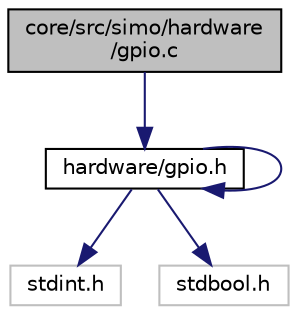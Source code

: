 digraph "core/src/simo/hardware/gpio.c"
{
 // LATEX_PDF_SIZE
  edge [fontname="Helvetica",fontsize="10",labelfontname="Helvetica",labelfontsize="10"];
  node [fontname="Helvetica",fontsize="10",shape=record];
  Node1 [label="core/src/simo/hardware\l/gpio.c",height=0.2,width=0.4,color="black", fillcolor="grey75", style="filled", fontcolor="black",tooltip="Implementacion de capa para manejor del hardware gpio (NIVEL 0)"];
  Node1 -> Node2 [color="midnightblue",fontsize="10",style="solid",fontname="Helvetica"];
  Node2 [label="hardware/gpio.h",height=0.2,width=0.4,color="black", fillcolor="white", style="filled",URL="$gpio_8h.html",tooltip="Header de capa para manejor del hardware gpio (NIVEL 0)"];
  Node2 -> Node3 [color="midnightblue",fontsize="10",style="solid",fontname="Helvetica"];
  Node3 [label="stdint.h",height=0.2,width=0.4,color="grey75", fillcolor="white", style="filled",tooltip=" "];
  Node2 -> Node4 [color="midnightblue",fontsize="10",style="solid",fontname="Helvetica"];
  Node4 [label="stdbool.h",height=0.2,width=0.4,color="grey75", fillcolor="white", style="filled",tooltip=" "];
  Node2 -> Node2 [color="midnightblue",fontsize="10",style="solid",fontname="Helvetica"];
}
